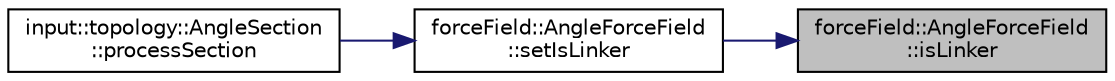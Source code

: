 digraph "forceField::AngleForceField::isLinker"
{
 // LATEX_PDF_SIZE
  edge [fontname="Helvetica",fontsize="10",labelfontname="Helvetica",labelfontsize="10"];
  node [fontname="Helvetica",fontsize="10",shape=record];
  rankdir="RL";
  Node1 [label="forceField::AngleForceField\l::isLinker",height=0.2,width=0.4,color="black", fillcolor="grey75", style="filled", fontcolor="black",tooltip=" "];
  Node1 -> Node2 [dir="back",color="midnightblue",fontsize="10",style="solid",fontname="Helvetica"];
  Node2 [label="forceField::AngleForceField\l::setIsLinker",height=0.2,width=0.4,color="black", fillcolor="white", style="filled",URL="$classforceField_1_1AngleForceField.html#a4e37573c2da07897a290a4a68fe4294b",tooltip=" "];
  Node2 -> Node3 [dir="back",color="midnightblue",fontsize="10",style="solid",fontname="Helvetica"];
  Node3 [label="input::topology::AngleSection\l::processSection",height=0.2,width=0.4,color="black", fillcolor="white", style="filled",URL="$classinput_1_1topology_1_1AngleSection.html#ac59675e62e49a9d0f3dbde4be1513c1c",tooltip="processes the angle section of the topology file"];
}
